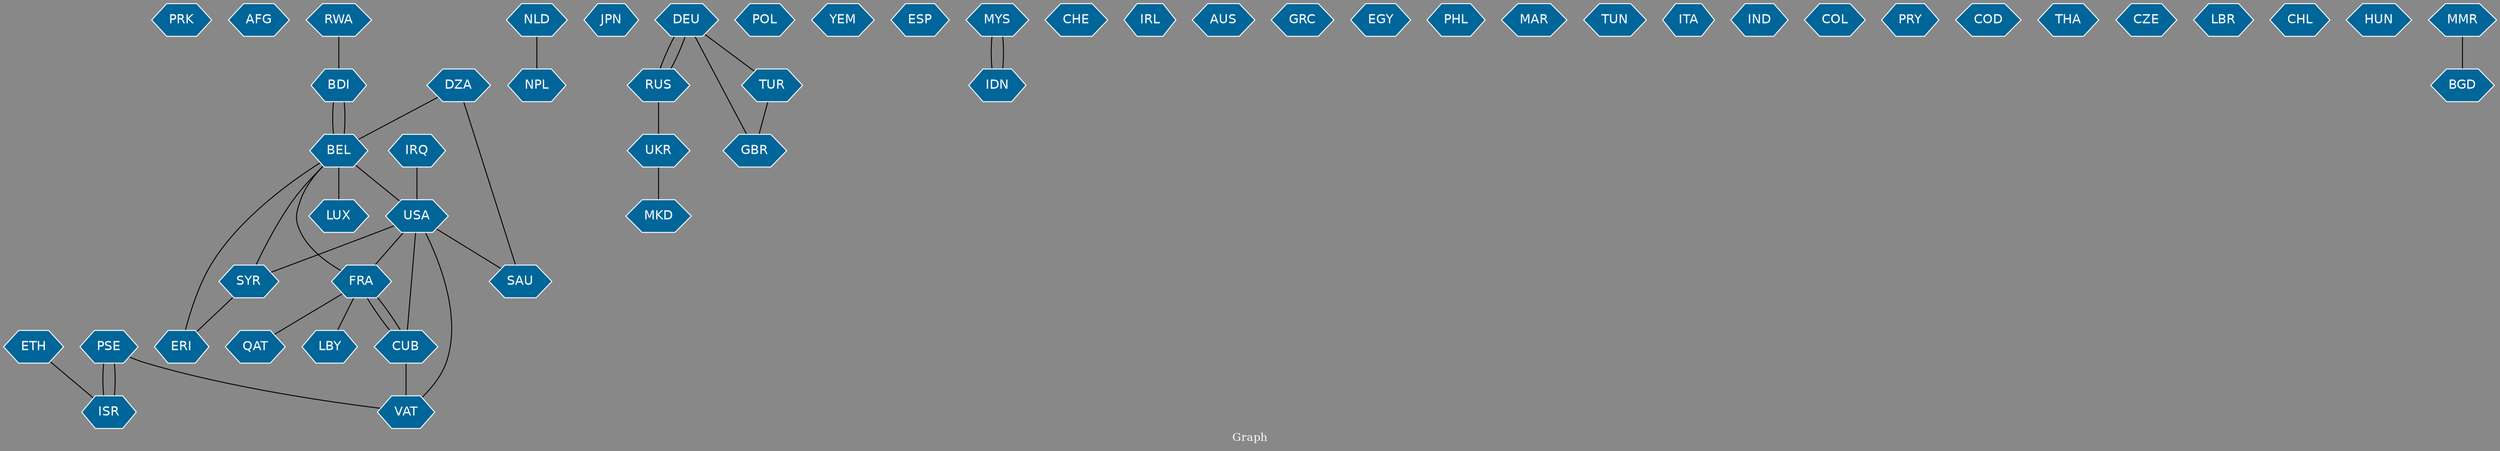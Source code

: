 // Countries together in item graph
graph {
	graph [bgcolor="#888888" fontcolor=white fontsize=12 label="Graph" outputorder=edgesfirst overlap=prism]
	node [color=white fillcolor="#006699" fontcolor=white fontname=Helvetica shape=hexagon style=filled]
	edge [arrowhead=open color=black fontcolor=white fontname=Courier fontsize=12]
		PRK [label=PRK]
		AFG [label=AFG]
		BDI [label=BDI]
		ISR [label=ISR]
		BEL [label=BEL]
		USA [label=USA]
		FRA [label=FRA]
		SYR [label=SYR]
		SAU [label=SAU]
		PSE [label=PSE]
		NPL [label=NPL]
		JPN [label=JPN]
		GBR [label=GBR]
		CUB [label=CUB]
		POL [label=POL]
		YEM [label=YEM]
		ESP [label=ESP]
		RUS [label=RUS]
		UKR [label=UKR]
		MKD [label=MKD]
		MYS [label=MYS]
		IDN [label=IDN]
		CHE [label=CHE]
		IRL [label=IRL]
		AUS [label=AUS]
		GRC [label=GRC]
		QAT [label=QAT]
		EGY [label=EGY]
		PHL [label=PHL]
		IRQ [label=IRQ]
		MAR [label=MAR]
		TUN [label=TUN]
		ITA [label=ITA]
		IND [label=IND]
		LUX [label=LUX]
		COL [label=COL]
		DEU [label=DEU]
		LBY [label=LBY]
		PRY [label=PRY]
		COD [label=COD]
		THA [label=THA]
		TUR [label=TUR]
		VAT [label=VAT]
		CZE [label=CZE]
		LBR [label=LBR]
		ETH [label=ETH]
		NLD [label=NLD]
		CHL [label=CHL]
		DZA [label=DZA]
		ERI [label=ERI]
		RWA [label=RWA]
		HUN [label=HUN]
		MMR [label=MMR]
		BGD [label=BGD]
			SYR -- BEL [weight=1]
			IDN -- MYS [weight=1]
			RWA -- BDI [weight=1]
			ISR -- PSE [weight=2]
			DEU -- RUS [weight=1]
			CUB -- FRA [weight=2]
			MMR -- BGD [weight=1]
			BEL -- BDI [weight=1]
			IRQ -- USA [weight=2]
			VAT -- USA [weight=1]
			UKR -- MKD [weight=1]
			FRA -- LBY [weight=1]
			BEL -- USA [weight=2]
			USA -- SAU [weight=1]
			MYS -- IDN [weight=3]
			DZA -- SAU [weight=1]
			USA -- SYR [weight=1]
			DEU -- TUR [weight=1]
			PSE -- VAT [weight=1]
			FRA -- QAT [weight=1]
			CUB -- VAT [weight=1]
			RUS -- UKR [weight=2]
			USA -- FRA [weight=1]
			ETH -- ISR [weight=1]
			PSE -- ISR [weight=2]
			CUB -- USA [weight=2]
			DEU -- GBR [weight=1]
			ERI -- BEL [weight=1]
			BEL -- LUX [weight=2]
			RUS -- DEU [weight=1]
			NLD -- NPL [weight=1]
			FRA -- CUB [weight=1]
			BDI -- BEL [weight=2]
			DZA -- BEL [weight=1]
			BEL -- FRA [weight=1]
			SYR -- ERI [weight=1]
			TUR -- GBR [weight=1]
}